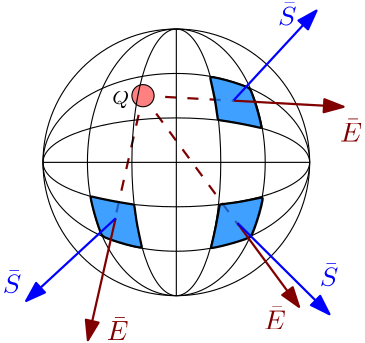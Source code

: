 <?xml version="1.0"?>
<!DOCTYPE ipe SYSTEM "ipe.dtd">
<ipe version="70218" creator="Ipe 7.2.28">
<info created="D:20241117160140" modified="D:20241117162336"/>
<ipestyle name="basic">
<symbol name="arrow/arc(spx)">
<path stroke="sym-stroke" fill="sym-stroke" pen="sym-pen">
0 0 m
-1 0.333 l
-1 -0.333 l
h
</path>
</symbol>
<symbol name="arrow/farc(spx)">
<path stroke="sym-stroke" fill="white" pen="sym-pen">
0 0 m
-1 0.333 l
-1 -0.333 l
h
</path>
</symbol>
<symbol name="arrow/ptarc(spx)">
<path stroke="sym-stroke" fill="sym-stroke" pen="sym-pen">
0 0 m
-1 0.333 l
-0.8 0 l
-1 -0.333 l
h
</path>
</symbol>
<symbol name="arrow/fptarc(spx)">
<path stroke="sym-stroke" fill="white" pen="sym-pen">
0 0 m
-1 0.333 l
-0.8 0 l
-1 -0.333 l
h
</path>
</symbol>
<symbol name="mark/circle(sx)" transformations="translations">
<path fill="sym-stroke">
0.6 0 0 0.6 0 0 e
0.4 0 0 0.4 0 0 e
</path>
</symbol>
<symbol name="mark/disk(sx)" transformations="translations">
<path fill="sym-stroke">
0.6 0 0 0.6 0 0 e
</path>
</symbol>
<symbol name="mark/fdisk(sfx)" transformations="translations">
<group>
<path fill="sym-fill">
0.5 0 0 0.5 0 0 e
</path>
<path fill="sym-stroke" fillrule="eofill">
0.6 0 0 0.6 0 0 e
0.4 0 0 0.4 0 0 e
</path>
</group>
</symbol>
<symbol name="mark/box(sx)" transformations="translations">
<path fill="sym-stroke" fillrule="eofill">
-0.6 -0.6 m
0.6 -0.6 l
0.6 0.6 l
-0.6 0.6 l
h
-0.4 -0.4 m
0.4 -0.4 l
0.4 0.4 l
-0.4 0.4 l
h
</path>
</symbol>
<symbol name="mark/square(sx)" transformations="translations">
<path fill="sym-stroke">
-0.6 -0.6 m
0.6 -0.6 l
0.6 0.6 l
-0.6 0.6 l
h
</path>
</symbol>
<symbol name="mark/fsquare(sfx)" transformations="translations">
<group>
<path fill="sym-fill">
-0.5 -0.5 m
0.5 -0.5 l
0.5 0.5 l
-0.5 0.5 l
h
</path>
<path fill="sym-stroke" fillrule="eofill">
-0.6 -0.6 m
0.6 -0.6 l
0.6 0.6 l
-0.6 0.6 l
h
-0.4 -0.4 m
0.4 -0.4 l
0.4 0.4 l
-0.4 0.4 l
h
</path>
</group>
</symbol>
<symbol name="mark/cross(sx)" transformations="translations">
<group>
<path fill="sym-stroke">
-0.43 -0.57 m
0.57 0.43 l
0.43 0.57 l
-0.57 -0.43 l
h
</path>
<path fill="sym-stroke">
-0.43 0.57 m
0.57 -0.43 l
0.43 -0.57 l
-0.57 0.43 l
h
</path>
</group>
</symbol>
<symbol name="arrow/fnormal(spx)">
<path stroke="sym-stroke" fill="white" pen="sym-pen">
0 0 m
-1 0.333 l
-1 -0.333 l
h
</path>
</symbol>
<symbol name="arrow/pointed(spx)">
<path stroke="sym-stroke" fill="sym-stroke" pen="sym-pen">
0 0 m
-1 0.333 l
-0.8 0 l
-1 -0.333 l
h
</path>
</symbol>
<symbol name="arrow/fpointed(spx)">
<path stroke="sym-stroke" fill="white" pen="sym-pen">
0 0 m
-1 0.333 l
-0.8 0 l
-1 -0.333 l
h
</path>
</symbol>
<symbol name="arrow/linear(spx)">
<path stroke="sym-stroke" pen="sym-pen">
-1 0.333 m
0 0 l
-1 -0.333 l
</path>
</symbol>
<symbol name="arrow/fdouble(spx)">
<path stroke="sym-stroke" fill="white" pen="sym-pen">
0 0 m
-1 0.333 l
-1 -0.333 l
h
-1 0 m
-2 0.333 l
-2 -0.333 l
h
</path>
</symbol>
<symbol name="arrow/double(spx)">
<path stroke="sym-stroke" fill="sym-stroke" pen="sym-pen">
0 0 m
-1 0.333 l
-1 -0.333 l
h
-1 0 m
-2 0.333 l
-2 -0.333 l
h
</path>
</symbol>
<symbol name="arrow/mid-normal(spx)">
<path stroke="sym-stroke" fill="sym-stroke" pen="sym-pen">
0.5 0 m
-0.5 0.333 l
-0.5 -0.333 l
h
</path>
</symbol>
<symbol name="arrow/mid-fnormal(spx)">
<path stroke="sym-stroke" fill="white" pen="sym-pen">
0.5 0 m
-0.5 0.333 l
-0.5 -0.333 l
h
</path>
</symbol>
<symbol name="arrow/mid-pointed(spx)">
<path stroke="sym-stroke" fill="sym-stroke" pen="sym-pen">
0.5 0 m
-0.5 0.333 l
-0.3 0 l
-0.5 -0.333 l
h
</path>
</symbol>
<symbol name="arrow/mid-fpointed(spx)">
<path stroke="sym-stroke" fill="white" pen="sym-pen">
0.5 0 m
-0.5 0.333 l
-0.3 0 l
-0.5 -0.333 l
h
</path>
</symbol>
<symbol name="arrow/mid-double(spx)">
<path stroke="sym-stroke" fill="sym-stroke" pen="sym-pen">
1 0 m
0 0.333 l
0 -0.333 l
h
0 0 m
-1 0.333 l
-1 -0.333 l
h
</path>
</symbol>
<symbol name="arrow/mid-fdouble(spx)">
<path stroke="sym-stroke" fill="white" pen="sym-pen">
1 0 m
0 0.333 l
0 -0.333 l
h
0 0 m
-1 0.333 l
-1 -0.333 l
h
</path>
</symbol>
<anglesize name="22.5 deg" value="22.5"/>
<anglesize name="30 deg" value="30"/>
<anglesize name="45 deg" value="45"/>
<anglesize name="60 deg" value="60"/>
<anglesize name="90 deg" value="90"/>
<arrowsize name="large" value="10"/>
<arrowsize name="small" value="5"/>
<arrowsize name="tiny" value="3"/>
<color name="blue" value="0 0 1"/>
<color name="brown" value="0.647 0.165 0.165"/>
<color name="darkblue" value="0 0 0.545"/>
<color name="darkcyan" value="0 0.545 0.545"/>
<color name="darkgray" value="0.663"/>
<color name="darkgreen" value="0 0.392 0"/>
<color name="darkmagenta" value="0.545 0 0.545"/>
<color name="darkorange" value="1 0.549 0"/>
<color name="darkred" value="0.545 0 0"/>
<color name="gold" value="1 0.843 0"/>
<color name="gray" value="0.745"/>
<color name="green" value="0 1 0"/>
<color name="lightblue" value="0.678 0.847 0.902"/>
<color name="lightcyan" value="0.878 1 1"/>
<color name="lightgray" value="0.827"/>
<color name="lightgreen" value="0.565 0.933 0.565"/>
<color name="lightyellow" value="1 1 0.878"/>
<color name="navy" value="0 0 0.502"/>
<color name="orange" value="1 0.647 0"/>
<color name="pink" value="1 0.753 0.796"/>
<color name="purple" value="0.627 0.125 0.941"/>
<color name="red" value="1 0 0"/>
<color name="seagreen" value="0.18 0.545 0.341"/>
<color name="turquoise" value="0.251 0.878 0.816"/>
<color name="violet" value="0.933 0.51 0.933"/>
<color name="yellow" value="1 1 0"/>
<dashstyle name="dash dot dotted" value="[4 2 1 2 1 2] 0"/>
<dashstyle name="dash dotted" value="[4 2 1 2] 0"/>
<dashstyle name="dashed" value="[4] 0"/>
<dashstyle name="dotted" value="[1 3] 0"/>
<gridsize name="10 pts (~3.5 mm)" value="10"/>
<gridsize name="14 pts (~5 mm)" value="14"/>
<gridsize name="16 pts (~6 mm)" value="16"/>
<gridsize name="20 pts (~7 mm)" value="20"/>
<gridsize name="28 pts (~10 mm)" value="28"/>
<gridsize name="32 pts (~12 mm)" value="32"/>
<gridsize name="4 pts" value="4"/>
<gridsize name="56 pts (~20 mm)" value="56"/>
<gridsize name="8 pts (~3 mm)" value="8"/>
<opacity name="10%" value="0.1"/>
<opacity name="30%" value="0.3"/>
<opacity name="50%" value="0.5"/>
<opacity name="75%" value="0.75"/>
<pen name="fat" value="1.2"/>
<pen name="heavier" value="0.8"/>
<pen name="ultrafat" value="2"/>
<symbolsize name="large" value="5"/>
<symbolsize name="small" value="2"/>
<symbolsize name="tiny" value="1.1"/>
<textsize name="Huge" value="\Huge"/>
<textsize name="LARGE" value="\LARGE"/>
<textsize name="Large" value="\Large"/>
<textsize name="footnote" value="\footnotesize"/>
<textsize name="huge" value="\huge"/>
<textsize name="large" value="\large"/>
<textsize name="script" value="\scriptsize"/>
<textsize name="small" value="\small"/>
<textsize name="tiny" value="\tiny"/>
<textstyle name="center" begin="\begin{center}" end="\end{center}"/>
<textstyle name="item" begin="\begin{itemize}\item{}" end="\end{itemize}"/>
<textstyle name="itemize" begin="\begin{itemize}" end="\end{itemize}"/>
<tiling name="falling" angle="-60" step="4" width="1"/>
<tiling name="rising" angle="30" step="4" width="1"/>
</ipestyle>
<page>
<layer name="alpha"/>
<layer name="beta"/>
<view layers="alpha beta" active="beta"/>
<path layer="alpha" matrix="0.451595 0 0 0.451595 125.036 381.69" stroke="0.502 0 0" fill="0 0.502 1" dash="dashed" pen="heavier" opacity="30%" stroke-opacity="opaque">
228 696 m
300 692 l
</path>
<path matrix="0.614424 0 0 0.614424 87.9113 268.361" stroke="0.502 0 0" fill="0 0.502 1" dash="dashed" pen="heavier" opacity="75%" stroke-opacity="opaque">
228 696 m
284 620 l
</path>
<path matrix="0.532922 0 0 0.532922 106.698 325.983" stroke="0.502 0 0" fill="0 0.502 1" dash="dashed" pen="heavier" opacity="75%" stroke-opacity="opaque">
228 696 m
208 608 l
</path>
<path matrix="1 0 0 1 -20 0" stroke="0" fill="1 0.502 0.502">
4 0 0 4 248 696 e
</path>
<text matrix="1 0 0 1 -28.0445 -1.41962" transformations="translations" pos="248 696" stroke="0" type="label" width="6.274" height="4.771" depth="1.35" halign="center" valign="center" size="script" style="math">Q</text>
<path stroke="0" opacity="10%" stroke-opacity="opaque">
48 0 0 48 240 672 e
</path>
<path matrix="0.666667 0 0 1 79.9999 0" stroke="0">
240 720 m
48 0 0 -48 240 672 240 624 a
</path>
<path matrix="0.333333 0 0 1 160 0" stroke="0">
240 720 m
48 0 0 -48 240 672 240 624 a
</path>
<path matrix="-0.333336 0 0 1 320.001 0" stroke="0">
240 720 m
48 0 0 -48 240 672 240 624 a
</path>
<path matrix="-0.666667 0 0 1 400 0" stroke="0">
240 720 m
48 0 0 -48 240 672 240 624 a
</path>
<path stroke="0">
240 720 m
240 624 l
</path>
<path matrix="1 0 0 0.666667 0 224" stroke="0">
192 672 m
48 0 0 48 240 672 288 672 a
</path>
<path matrix="1 0 0 -0.333327 0 895.996" stroke="0">
192 672 m
48 0 0 48 240 672 288 672 a
</path>
<path matrix="1 0 0 -0.666659 0 1120" stroke="0">
192 672 m
48 0 0 48 240 672 288 672 a
</path>
<path matrix="1 0 0 0.333491 0 447.9" stroke="0">
192 672 m
48 0 0 48 240 672 288 672 a
</path>
<path stroke="0">
192 672 m
288 672 l
</path>
<text matrix="1 0 0 1 -67.1352 -67.0205" transformations="translations" pos="248 696" stroke="0 0 1" type="label" width="6.683" height="8.175" depth="0" halign="center" valign="center" style="math">\bar S</text>
<text matrix="1 0 0 1 46.9918 -64.5491" transformations="translations" pos="248 696" stroke="0 0 1" type="label" width="6.683" height="8.175" depth="0" halign="center" valign="center" style="math">\bar S</text>
<text matrix="1 0 0 1 31.9396 29.3586" transformations="translations" pos="248 696" stroke="0 0 1" type="label" width="6.683" height="8.175" depth="0" halign="center" valign="center" style="math">\bar S</text>
<text matrix="1 0 0 1 54.8547 -12.4283" transformations="translations" pos="248 696" stroke="0.502 0 0" type="label" width="7.929" height="8.175" depth="0" halign="center" valign="center" style="math">\bar E</text>
<text matrix="1 0 0 1 27.4462 -80.0507" transformations="translations" pos="248 696" stroke="0.502 0 0" type="label" width="7.929" height="8.175" depth="0" halign="center" valign="center" style="math">\bar E</text>
<text matrix="1 0 0 1 -29.168 -83.8699" transformations="translations" pos="248 696" stroke="0.502 0 0" type="label" width="7.929" height="8.175" depth="0" halign="center" valign="center" style="math">\bar E</text>
<path layer="beta" matrix="1 0 0 1 -0.00048998 0.0002435" stroke="0" fill="0 0.502 1" pen="heavier" opacity="75%" stroke-opacity="opaque">
209.014 659.846
209.733 656.392
211.136 651.285
212.719 646.645
213.402 645.278
216.172 644.235
221.603 642.436
227.61 641.07
227.574 641.645
226.459 646.645
225.596 650.997
224.84 656.788
224.84 656.788
217.251 657.975
209.194 659.738 u
</path>
<path matrix="-0.999996 -0.00279415 0.00279415 -0.999996 477.949 1344.69" stroke="0" fill="0 0.502 1" pen="heavier" opacity="75%" stroke-opacity="opaque">
209.014 659.846
209.733 656.392
211.136 651.285
212.719 646.645
213.402 645.278
216.172 644.235
221.603 642.436
227.61 641.07
227.574 641.645
226.459 646.645
225.596 650.997
224.84 656.788
224.84 656.788
217.251 657.975
209.194 659.738 u
</path>
<path matrix="0.0121557 0.999926 -0.999926 0.0121557 909.627 424.021" stroke="0" fill="0 0.502 1" pen="heavier" opacity="75%" stroke-opacity="opaque">
209.014 659.846
209.733 656.392
211.136 651.285
212.719 646.645
213.402 645.278
216.172 644.235
221.603 642.436
227.61 641.07
227.574 641.645
226.459 646.645
225.596 650.997
224.84 656.788
224.84 656.788
217.251 657.975
209.194 659.738 u
</path>
<path matrix="0.549314 0 0 0.549314 135.379 311.875" stroke="0.502 0 0" fill="0 0.502 1" pen="heavier" arrow="normal/normal" opacity="30%" stroke-opacity="opaque">
228 696 m
300 692 l
</path>
<path matrix="0.39674 0 0 0.39674 171.499 374.021" stroke="0.502 0 0" fill="0 0.502 1" pen="heavier" arrow="normal/normal" opacity="75%" stroke-opacity="opaque">
228 696 m
284 620 l
</path>
<path matrix="0.497285 0 0 0.497285 104.738 305.651" stroke="0.502 0 0" fill="0 0.502 1" pen="heavier" arrow="normal/normal" opacity="75%" stroke-opacity="opaque">
228 696 m
208 608 l
</path>
<path matrix="0.590691 0 0 0.590691 118.883 297.412" stroke="0 0 1" pen="heavier" arrow="normal/normal" opacity="75%" stroke-opacity="opaque">
240 672 m
290.447 726.62 l
</path>
<path matrix="0.596859 0 0 0.596859 74.9663 250.805" stroke="0 0 1" pen="heavier" arrow="normal/normal" opacity="75%" stroke-opacity="opaque">
240 672 m
185.956 622.128 l
</path>
<path matrix="0.598935 0 0 0.598935 118.357 247.592" stroke="0 0 1" pen="heavier" arrow="normal/normal" opacity="75%" stroke-opacity="opaque">
240 672 m
295.106 617.336 l
</path>
</page>
</ipe>
